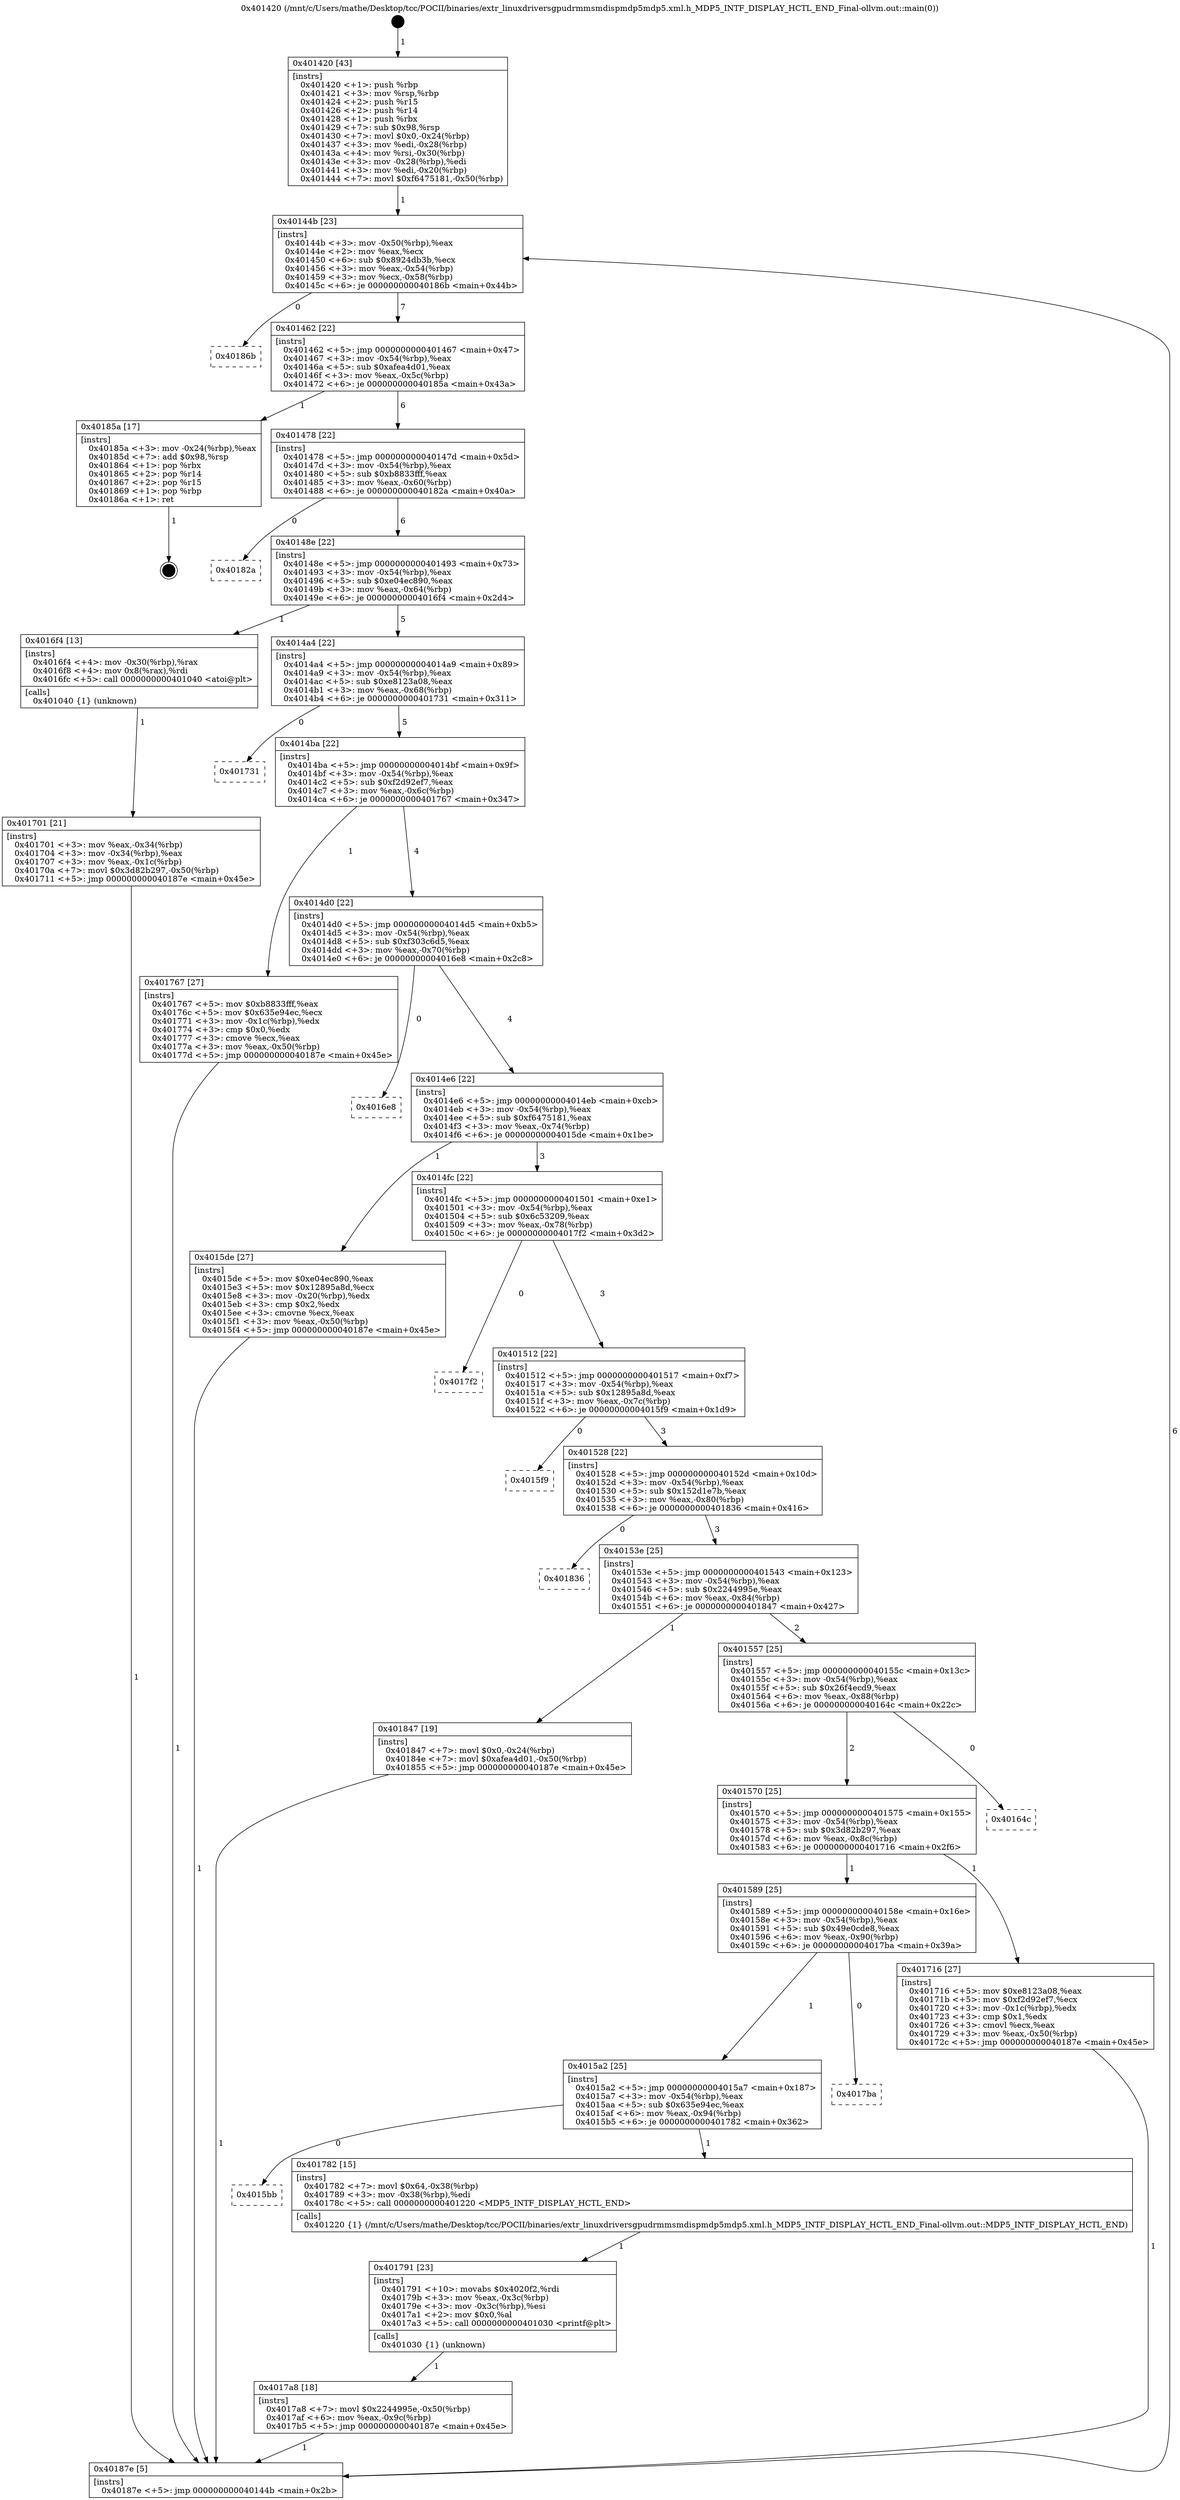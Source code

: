 digraph "0x401420" {
  label = "0x401420 (/mnt/c/Users/mathe/Desktop/tcc/POCII/binaries/extr_linuxdriversgpudrmmsmdispmdp5mdp5.xml.h_MDP5_INTF_DISPLAY_HCTL_END_Final-ollvm.out::main(0))"
  labelloc = "t"
  node[shape=record]

  Entry [label="",width=0.3,height=0.3,shape=circle,fillcolor=black,style=filled]
  "0x40144b" [label="{
     0x40144b [23]\l
     | [instrs]\l
     &nbsp;&nbsp;0x40144b \<+3\>: mov -0x50(%rbp),%eax\l
     &nbsp;&nbsp;0x40144e \<+2\>: mov %eax,%ecx\l
     &nbsp;&nbsp;0x401450 \<+6\>: sub $0x8924db3b,%ecx\l
     &nbsp;&nbsp;0x401456 \<+3\>: mov %eax,-0x54(%rbp)\l
     &nbsp;&nbsp;0x401459 \<+3\>: mov %ecx,-0x58(%rbp)\l
     &nbsp;&nbsp;0x40145c \<+6\>: je 000000000040186b \<main+0x44b\>\l
  }"]
  "0x40186b" [label="{
     0x40186b\l
  }", style=dashed]
  "0x401462" [label="{
     0x401462 [22]\l
     | [instrs]\l
     &nbsp;&nbsp;0x401462 \<+5\>: jmp 0000000000401467 \<main+0x47\>\l
     &nbsp;&nbsp;0x401467 \<+3\>: mov -0x54(%rbp),%eax\l
     &nbsp;&nbsp;0x40146a \<+5\>: sub $0xafea4d01,%eax\l
     &nbsp;&nbsp;0x40146f \<+3\>: mov %eax,-0x5c(%rbp)\l
     &nbsp;&nbsp;0x401472 \<+6\>: je 000000000040185a \<main+0x43a\>\l
  }"]
  Exit [label="",width=0.3,height=0.3,shape=circle,fillcolor=black,style=filled,peripheries=2]
  "0x40185a" [label="{
     0x40185a [17]\l
     | [instrs]\l
     &nbsp;&nbsp;0x40185a \<+3\>: mov -0x24(%rbp),%eax\l
     &nbsp;&nbsp;0x40185d \<+7\>: add $0x98,%rsp\l
     &nbsp;&nbsp;0x401864 \<+1\>: pop %rbx\l
     &nbsp;&nbsp;0x401865 \<+2\>: pop %r14\l
     &nbsp;&nbsp;0x401867 \<+2\>: pop %r15\l
     &nbsp;&nbsp;0x401869 \<+1\>: pop %rbp\l
     &nbsp;&nbsp;0x40186a \<+1\>: ret\l
  }"]
  "0x401478" [label="{
     0x401478 [22]\l
     | [instrs]\l
     &nbsp;&nbsp;0x401478 \<+5\>: jmp 000000000040147d \<main+0x5d\>\l
     &nbsp;&nbsp;0x40147d \<+3\>: mov -0x54(%rbp),%eax\l
     &nbsp;&nbsp;0x401480 \<+5\>: sub $0xb8833fff,%eax\l
     &nbsp;&nbsp;0x401485 \<+3\>: mov %eax,-0x60(%rbp)\l
     &nbsp;&nbsp;0x401488 \<+6\>: je 000000000040182a \<main+0x40a\>\l
  }"]
  "0x4017a8" [label="{
     0x4017a8 [18]\l
     | [instrs]\l
     &nbsp;&nbsp;0x4017a8 \<+7\>: movl $0x2244995e,-0x50(%rbp)\l
     &nbsp;&nbsp;0x4017af \<+6\>: mov %eax,-0x9c(%rbp)\l
     &nbsp;&nbsp;0x4017b5 \<+5\>: jmp 000000000040187e \<main+0x45e\>\l
  }"]
  "0x40182a" [label="{
     0x40182a\l
  }", style=dashed]
  "0x40148e" [label="{
     0x40148e [22]\l
     | [instrs]\l
     &nbsp;&nbsp;0x40148e \<+5\>: jmp 0000000000401493 \<main+0x73\>\l
     &nbsp;&nbsp;0x401493 \<+3\>: mov -0x54(%rbp),%eax\l
     &nbsp;&nbsp;0x401496 \<+5\>: sub $0xe04ec890,%eax\l
     &nbsp;&nbsp;0x40149b \<+3\>: mov %eax,-0x64(%rbp)\l
     &nbsp;&nbsp;0x40149e \<+6\>: je 00000000004016f4 \<main+0x2d4\>\l
  }"]
  "0x401791" [label="{
     0x401791 [23]\l
     | [instrs]\l
     &nbsp;&nbsp;0x401791 \<+10\>: movabs $0x4020f2,%rdi\l
     &nbsp;&nbsp;0x40179b \<+3\>: mov %eax,-0x3c(%rbp)\l
     &nbsp;&nbsp;0x40179e \<+3\>: mov -0x3c(%rbp),%esi\l
     &nbsp;&nbsp;0x4017a1 \<+2\>: mov $0x0,%al\l
     &nbsp;&nbsp;0x4017a3 \<+5\>: call 0000000000401030 \<printf@plt\>\l
     | [calls]\l
     &nbsp;&nbsp;0x401030 \{1\} (unknown)\l
  }"]
  "0x4016f4" [label="{
     0x4016f4 [13]\l
     | [instrs]\l
     &nbsp;&nbsp;0x4016f4 \<+4\>: mov -0x30(%rbp),%rax\l
     &nbsp;&nbsp;0x4016f8 \<+4\>: mov 0x8(%rax),%rdi\l
     &nbsp;&nbsp;0x4016fc \<+5\>: call 0000000000401040 \<atoi@plt\>\l
     | [calls]\l
     &nbsp;&nbsp;0x401040 \{1\} (unknown)\l
  }"]
  "0x4014a4" [label="{
     0x4014a4 [22]\l
     | [instrs]\l
     &nbsp;&nbsp;0x4014a4 \<+5\>: jmp 00000000004014a9 \<main+0x89\>\l
     &nbsp;&nbsp;0x4014a9 \<+3\>: mov -0x54(%rbp),%eax\l
     &nbsp;&nbsp;0x4014ac \<+5\>: sub $0xe8123a08,%eax\l
     &nbsp;&nbsp;0x4014b1 \<+3\>: mov %eax,-0x68(%rbp)\l
     &nbsp;&nbsp;0x4014b4 \<+6\>: je 0000000000401731 \<main+0x311\>\l
  }"]
  "0x4015bb" [label="{
     0x4015bb\l
  }", style=dashed]
  "0x401731" [label="{
     0x401731\l
  }", style=dashed]
  "0x4014ba" [label="{
     0x4014ba [22]\l
     | [instrs]\l
     &nbsp;&nbsp;0x4014ba \<+5\>: jmp 00000000004014bf \<main+0x9f\>\l
     &nbsp;&nbsp;0x4014bf \<+3\>: mov -0x54(%rbp),%eax\l
     &nbsp;&nbsp;0x4014c2 \<+5\>: sub $0xf2d92ef7,%eax\l
     &nbsp;&nbsp;0x4014c7 \<+3\>: mov %eax,-0x6c(%rbp)\l
     &nbsp;&nbsp;0x4014ca \<+6\>: je 0000000000401767 \<main+0x347\>\l
  }"]
  "0x401782" [label="{
     0x401782 [15]\l
     | [instrs]\l
     &nbsp;&nbsp;0x401782 \<+7\>: movl $0x64,-0x38(%rbp)\l
     &nbsp;&nbsp;0x401789 \<+3\>: mov -0x38(%rbp),%edi\l
     &nbsp;&nbsp;0x40178c \<+5\>: call 0000000000401220 \<MDP5_INTF_DISPLAY_HCTL_END\>\l
     | [calls]\l
     &nbsp;&nbsp;0x401220 \{1\} (/mnt/c/Users/mathe/Desktop/tcc/POCII/binaries/extr_linuxdriversgpudrmmsmdispmdp5mdp5.xml.h_MDP5_INTF_DISPLAY_HCTL_END_Final-ollvm.out::MDP5_INTF_DISPLAY_HCTL_END)\l
  }"]
  "0x401767" [label="{
     0x401767 [27]\l
     | [instrs]\l
     &nbsp;&nbsp;0x401767 \<+5\>: mov $0xb8833fff,%eax\l
     &nbsp;&nbsp;0x40176c \<+5\>: mov $0x635e94ec,%ecx\l
     &nbsp;&nbsp;0x401771 \<+3\>: mov -0x1c(%rbp),%edx\l
     &nbsp;&nbsp;0x401774 \<+3\>: cmp $0x0,%edx\l
     &nbsp;&nbsp;0x401777 \<+3\>: cmove %ecx,%eax\l
     &nbsp;&nbsp;0x40177a \<+3\>: mov %eax,-0x50(%rbp)\l
     &nbsp;&nbsp;0x40177d \<+5\>: jmp 000000000040187e \<main+0x45e\>\l
  }"]
  "0x4014d0" [label="{
     0x4014d0 [22]\l
     | [instrs]\l
     &nbsp;&nbsp;0x4014d0 \<+5\>: jmp 00000000004014d5 \<main+0xb5\>\l
     &nbsp;&nbsp;0x4014d5 \<+3\>: mov -0x54(%rbp),%eax\l
     &nbsp;&nbsp;0x4014d8 \<+5\>: sub $0xf303c6d5,%eax\l
     &nbsp;&nbsp;0x4014dd \<+3\>: mov %eax,-0x70(%rbp)\l
     &nbsp;&nbsp;0x4014e0 \<+6\>: je 00000000004016e8 \<main+0x2c8\>\l
  }"]
  "0x4015a2" [label="{
     0x4015a2 [25]\l
     | [instrs]\l
     &nbsp;&nbsp;0x4015a2 \<+5\>: jmp 00000000004015a7 \<main+0x187\>\l
     &nbsp;&nbsp;0x4015a7 \<+3\>: mov -0x54(%rbp),%eax\l
     &nbsp;&nbsp;0x4015aa \<+5\>: sub $0x635e94ec,%eax\l
     &nbsp;&nbsp;0x4015af \<+6\>: mov %eax,-0x94(%rbp)\l
     &nbsp;&nbsp;0x4015b5 \<+6\>: je 0000000000401782 \<main+0x362\>\l
  }"]
  "0x4016e8" [label="{
     0x4016e8\l
  }", style=dashed]
  "0x4014e6" [label="{
     0x4014e6 [22]\l
     | [instrs]\l
     &nbsp;&nbsp;0x4014e6 \<+5\>: jmp 00000000004014eb \<main+0xcb\>\l
     &nbsp;&nbsp;0x4014eb \<+3\>: mov -0x54(%rbp),%eax\l
     &nbsp;&nbsp;0x4014ee \<+5\>: sub $0xf6475181,%eax\l
     &nbsp;&nbsp;0x4014f3 \<+3\>: mov %eax,-0x74(%rbp)\l
     &nbsp;&nbsp;0x4014f6 \<+6\>: je 00000000004015de \<main+0x1be\>\l
  }"]
  "0x4017ba" [label="{
     0x4017ba\l
  }", style=dashed]
  "0x4015de" [label="{
     0x4015de [27]\l
     | [instrs]\l
     &nbsp;&nbsp;0x4015de \<+5\>: mov $0xe04ec890,%eax\l
     &nbsp;&nbsp;0x4015e3 \<+5\>: mov $0x12895a8d,%ecx\l
     &nbsp;&nbsp;0x4015e8 \<+3\>: mov -0x20(%rbp),%edx\l
     &nbsp;&nbsp;0x4015eb \<+3\>: cmp $0x2,%edx\l
     &nbsp;&nbsp;0x4015ee \<+3\>: cmovne %ecx,%eax\l
     &nbsp;&nbsp;0x4015f1 \<+3\>: mov %eax,-0x50(%rbp)\l
     &nbsp;&nbsp;0x4015f4 \<+5\>: jmp 000000000040187e \<main+0x45e\>\l
  }"]
  "0x4014fc" [label="{
     0x4014fc [22]\l
     | [instrs]\l
     &nbsp;&nbsp;0x4014fc \<+5\>: jmp 0000000000401501 \<main+0xe1\>\l
     &nbsp;&nbsp;0x401501 \<+3\>: mov -0x54(%rbp),%eax\l
     &nbsp;&nbsp;0x401504 \<+5\>: sub $0x6c53209,%eax\l
     &nbsp;&nbsp;0x401509 \<+3\>: mov %eax,-0x78(%rbp)\l
     &nbsp;&nbsp;0x40150c \<+6\>: je 00000000004017f2 \<main+0x3d2\>\l
  }"]
  "0x40187e" [label="{
     0x40187e [5]\l
     | [instrs]\l
     &nbsp;&nbsp;0x40187e \<+5\>: jmp 000000000040144b \<main+0x2b\>\l
  }"]
  "0x401420" [label="{
     0x401420 [43]\l
     | [instrs]\l
     &nbsp;&nbsp;0x401420 \<+1\>: push %rbp\l
     &nbsp;&nbsp;0x401421 \<+3\>: mov %rsp,%rbp\l
     &nbsp;&nbsp;0x401424 \<+2\>: push %r15\l
     &nbsp;&nbsp;0x401426 \<+2\>: push %r14\l
     &nbsp;&nbsp;0x401428 \<+1\>: push %rbx\l
     &nbsp;&nbsp;0x401429 \<+7\>: sub $0x98,%rsp\l
     &nbsp;&nbsp;0x401430 \<+7\>: movl $0x0,-0x24(%rbp)\l
     &nbsp;&nbsp;0x401437 \<+3\>: mov %edi,-0x28(%rbp)\l
     &nbsp;&nbsp;0x40143a \<+4\>: mov %rsi,-0x30(%rbp)\l
     &nbsp;&nbsp;0x40143e \<+3\>: mov -0x28(%rbp),%edi\l
     &nbsp;&nbsp;0x401441 \<+3\>: mov %edi,-0x20(%rbp)\l
     &nbsp;&nbsp;0x401444 \<+7\>: movl $0xf6475181,-0x50(%rbp)\l
  }"]
  "0x401701" [label="{
     0x401701 [21]\l
     | [instrs]\l
     &nbsp;&nbsp;0x401701 \<+3\>: mov %eax,-0x34(%rbp)\l
     &nbsp;&nbsp;0x401704 \<+3\>: mov -0x34(%rbp),%eax\l
     &nbsp;&nbsp;0x401707 \<+3\>: mov %eax,-0x1c(%rbp)\l
     &nbsp;&nbsp;0x40170a \<+7\>: movl $0x3d82b297,-0x50(%rbp)\l
     &nbsp;&nbsp;0x401711 \<+5\>: jmp 000000000040187e \<main+0x45e\>\l
  }"]
  "0x401589" [label="{
     0x401589 [25]\l
     | [instrs]\l
     &nbsp;&nbsp;0x401589 \<+5\>: jmp 000000000040158e \<main+0x16e\>\l
     &nbsp;&nbsp;0x40158e \<+3\>: mov -0x54(%rbp),%eax\l
     &nbsp;&nbsp;0x401591 \<+5\>: sub $0x49e0cde8,%eax\l
     &nbsp;&nbsp;0x401596 \<+6\>: mov %eax,-0x90(%rbp)\l
     &nbsp;&nbsp;0x40159c \<+6\>: je 00000000004017ba \<main+0x39a\>\l
  }"]
  "0x4017f2" [label="{
     0x4017f2\l
  }", style=dashed]
  "0x401512" [label="{
     0x401512 [22]\l
     | [instrs]\l
     &nbsp;&nbsp;0x401512 \<+5\>: jmp 0000000000401517 \<main+0xf7\>\l
     &nbsp;&nbsp;0x401517 \<+3\>: mov -0x54(%rbp),%eax\l
     &nbsp;&nbsp;0x40151a \<+5\>: sub $0x12895a8d,%eax\l
     &nbsp;&nbsp;0x40151f \<+3\>: mov %eax,-0x7c(%rbp)\l
     &nbsp;&nbsp;0x401522 \<+6\>: je 00000000004015f9 \<main+0x1d9\>\l
  }"]
  "0x401716" [label="{
     0x401716 [27]\l
     | [instrs]\l
     &nbsp;&nbsp;0x401716 \<+5\>: mov $0xe8123a08,%eax\l
     &nbsp;&nbsp;0x40171b \<+5\>: mov $0xf2d92ef7,%ecx\l
     &nbsp;&nbsp;0x401720 \<+3\>: mov -0x1c(%rbp),%edx\l
     &nbsp;&nbsp;0x401723 \<+3\>: cmp $0x1,%edx\l
     &nbsp;&nbsp;0x401726 \<+3\>: cmovl %ecx,%eax\l
     &nbsp;&nbsp;0x401729 \<+3\>: mov %eax,-0x50(%rbp)\l
     &nbsp;&nbsp;0x40172c \<+5\>: jmp 000000000040187e \<main+0x45e\>\l
  }"]
  "0x4015f9" [label="{
     0x4015f9\l
  }", style=dashed]
  "0x401528" [label="{
     0x401528 [22]\l
     | [instrs]\l
     &nbsp;&nbsp;0x401528 \<+5\>: jmp 000000000040152d \<main+0x10d\>\l
     &nbsp;&nbsp;0x40152d \<+3\>: mov -0x54(%rbp),%eax\l
     &nbsp;&nbsp;0x401530 \<+5\>: sub $0x152d1e7b,%eax\l
     &nbsp;&nbsp;0x401535 \<+3\>: mov %eax,-0x80(%rbp)\l
     &nbsp;&nbsp;0x401538 \<+6\>: je 0000000000401836 \<main+0x416\>\l
  }"]
  "0x401570" [label="{
     0x401570 [25]\l
     | [instrs]\l
     &nbsp;&nbsp;0x401570 \<+5\>: jmp 0000000000401575 \<main+0x155\>\l
     &nbsp;&nbsp;0x401575 \<+3\>: mov -0x54(%rbp),%eax\l
     &nbsp;&nbsp;0x401578 \<+5\>: sub $0x3d82b297,%eax\l
     &nbsp;&nbsp;0x40157d \<+6\>: mov %eax,-0x8c(%rbp)\l
     &nbsp;&nbsp;0x401583 \<+6\>: je 0000000000401716 \<main+0x2f6\>\l
  }"]
  "0x401836" [label="{
     0x401836\l
  }", style=dashed]
  "0x40153e" [label="{
     0x40153e [25]\l
     | [instrs]\l
     &nbsp;&nbsp;0x40153e \<+5\>: jmp 0000000000401543 \<main+0x123\>\l
     &nbsp;&nbsp;0x401543 \<+3\>: mov -0x54(%rbp),%eax\l
     &nbsp;&nbsp;0x401546 \<+5\>: sub $0x2244995e,%eax\l
     &nbsp;&nbsp;0x40154b \<+6\>: mov %eax,-0x84(%rbp)\l
     &nbsp;&nbsp;0x401551 \<+6\>: je 0000000000401847 \<main+0x427\>\l
  }"]
  "0x40164c" [label="{
     0x40164c\l
  }", style=dashed]
  "0x401847" [label="{
     0x401847 [19]\l
     | [instrs]\l
     &nbsp;&nbsp;0x401847 \<+7\>: movl $0x0,-0x24(%rbp)\l
     &nbsp;&nbsp;0x40184e \<+7\>: movl $0xafea4d01,-0x50(%rbp)\l
     &nbsp;&nbsp;0x401855 \<+5\>: jmp 000000000040187e \<main+0x45e\>\l
  }"]
  "0x401557" [label="{
     0x401557 [25]\l
     | [instrs]\l
     &nbsp;&nbsp;0x401557 \<+5\>: jmp 000000000040155c \<main+0x13c\>\l
     &nbsp;&nbsp;0x40155c \<+3\>: mov -0x54(%rbp),%eax\l
     &nbsp;&nbsp;0x40155f \<+5\>: sub $0x26f4ecd9,%eax\l
     &nbsp;&nbsp;0x401564 \<+6\>: mov %eax,-0x88(%rbp)\l
     &nbsp;&nbsp;0x40156a \<+6\>: je 000000000040164c \<main+0x22c\>\l
  }"]
  Entry -> "0x401420" [label=" 1"]
  "0x40144b" -> "0x40186b" [label=" 0"]
  "0x40144b" -> "0x401462" [label=" 7"]
  "0x40185a" -> Exit [label=" 1"]
  "0x401462" -> "0x40185a" [label=" 1"]
  "0x401462" -> "0x401478" [label=" 6"]
  "0x401847" -> "0x40187e" [label=" 1"]
  "0x401478" -> "0x40182a" [label=" 0"]
  "0x401478" -> "0x40148e" [label=" 6"]
  "0x4017a8" -> "0x40187e" [label=" 1"]
  "0x40148e" -> "0x4016f4" [label=" 1"]
  "0x40148e" -> "0x4014a4" [label=" 5"]
  "0x401791" -> "0x4017a8" [label=" 1"]
  "0x4014a4" -> "0x401731" [label=" 0"]
  "0x4014a4" -> "0x4014ba" [label=" 5"]
  "0x401782" -> "0x401791" [label=" 1"]
  "0x4014ba" -> "0x401767" [label=" 1"]
  "0x4014ba" -> "0x4014d0" [label=" 4"]
  "0x4015a2" -> "0x4015bb" [label=" 0"]
  "0x4014d0" -> "0x4016e8" [label=" 0"]
  "0x4014d0" -> "0x4014e6" [label=" 4"]
  "0x4015a2" -> "0x401782" [label=" 1"]
  "0x4014e6" -> "0x4015de" [label=" 1"]
  "0x4014e6" -> "0x4014fc" [label=" 3"]
  "0x4015de" -> "0x40187e" [label=" 1"]
  "0x401420" -> "0x40144b" [label=" 1"]
  "0x40187e" -> "0x40144b" [label=" 6"]
  "0x4016f4" -> "0x401701" [label=" 1"]
  "0x401701" -> "0x40187e" [label=" 1"]
  "0x401589" -> "0x4015a2" [label=" 1"]
  "0x4014fc" -> "0x4017f2" [label=" 0"]
  "0x4014fc" -> "0x401512" [label=" 3"]
  "0x401589" -> "0x4017ba" [label=" 0"]
  "0x401512" -> "0x4015f9" [label=" 0"]
  "0x401512" -> "0x401528" [label=" 3"]
  "0x401767" -> "0x40187e" [label=" 1"]
  "0x401528" -> "0x401836" [label=" 0"]
  "0x401528" -> "0x40153e" [label=" 3"]
  "0x401570" -> "0x401589" [label=" 1"]
  "0x40153e" -> "0x401847" [label=" 1"]
  "0x40153e" -> "0x401557" [label=" 2"]
  "0x401570" -> "0x401716" [label=" 1"]
  "0x401557" -> "0x40164c" [label=" 0"]
  "0x401557" -> "0x401570" [label=" 2"]
  "0x401716" -> "0x40187e" [label=" 1"]
}
